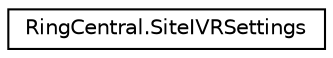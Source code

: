 digraph "Graphical Class Hierarchy"
{
 // LATEX_PDF_SIZE
  edge [fontname="Helvetica",fontsize="10",labelfontname="Helvetica",labelfontsize="10"];
  node [fontname="Helvetica",fontsize="10",shape=record];
  rankdir="LR";
  Node0 [label="RingCentral.SiteIVRSettings",height=0.2,width=0.4,color="black", fillcolor="white", style="filled",URL="$classRingCentral_1_1SiteIVRSettings.html",tooltip=" "];
}

